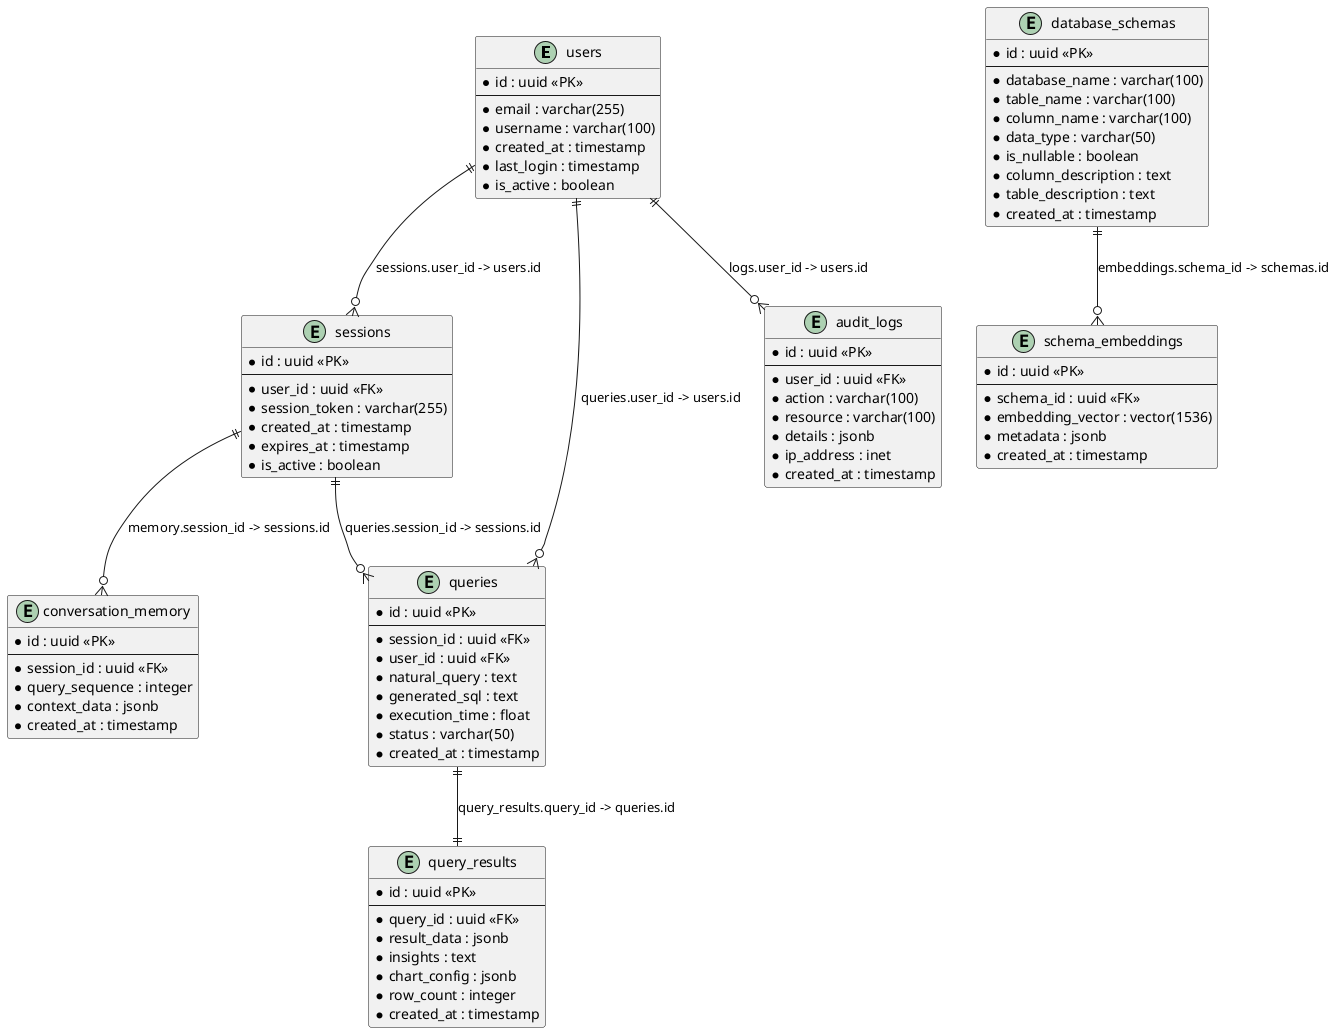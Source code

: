 @startuml ER Diagram

entity "users" as users {
    * id : uuid <<PK>>
    --
    * email : varchar(255)
    * username : varchar(100)
    * created_at : timestamp
    * last_login : timestamp
    * is_active : boolean
}

entity "sessions" as sessions {
    * id : uuid <<PK>>
    --
    * user_id : uuid <<FK>>
    * session_token : varchar(255)
    * created_at : timestamp
    * expires_at : timestamp
    * is_active : boolean
}

entity "queries" as queries {
    * id : uuid <<PK>>
    --
    * session_id : uuid <<FK>>
    * user_id : uuid <<FK>>
    * natural_query : text
    * generated_sql : text
    * execution_time : float
    * status : varchar(50)
    * created_at : timestamp
}

entity "query_results" as query_results {
    * id : uuid <<PK>>
    --
    * query_id : uuid <<FK>>
    * result_data : jsonb
    * insights : text
    * chart_config : jsonb
    * row_count : integer
    * created_at : timestamp
}

entity "database_schemas" as schemas {
    * id : uuid <<PK>>
    --
    * database_name : varchar(100)
    * table_name : varchar(100)
    * column_name : varchar(100)
    * data_type : varchar(50)
    * is_nullable : boolean
    * column_description : text
    * table_description : text
    * created_at : timestamp
}

entity "schema_embeddings" as embeddings {
    * id : uuid <<PK>>
    --
    * schema_id : uuid <<FK>>
    * embedding_vector : vector(1536)
    * metadata : jsonb
    * created_at : timestamp
}

entity "conversation_memory" as memory {
    * id : uuid <<PK>>
    --
    * session_id : uuid <<FK>>
    * query_sequence : integer
    * context_data : jsonb
    * created_at : timestamp
}

entity "audit_logs" as logs {
    * id : uuid <<PK>>
    --
    * user_id : uuid <<FK>>
    * action : varchar(100)
    * resource : varchar(100)
    * details : jsonb
    * ip_address : inet
    * created_at : timestamp
}

' Relationships
users ||--o{ sessions : "sessions.user_id -> users.id"
users ||--o{ queries : "queries.user_id -> users.id"
sessions ||--o{ queries : "queries.session_id -> sessions.id"
sessions ||--o{ memory : "memory.session_id -> sessions.id"
queries ||--|| query_results : "query_results.query_id -> queries.id"
schemas ||--o{ embeddings : "embeddings.schema_id -> schemas.id"
users ||--o{ logs : "logs.user_id -> users.id"

@enduml